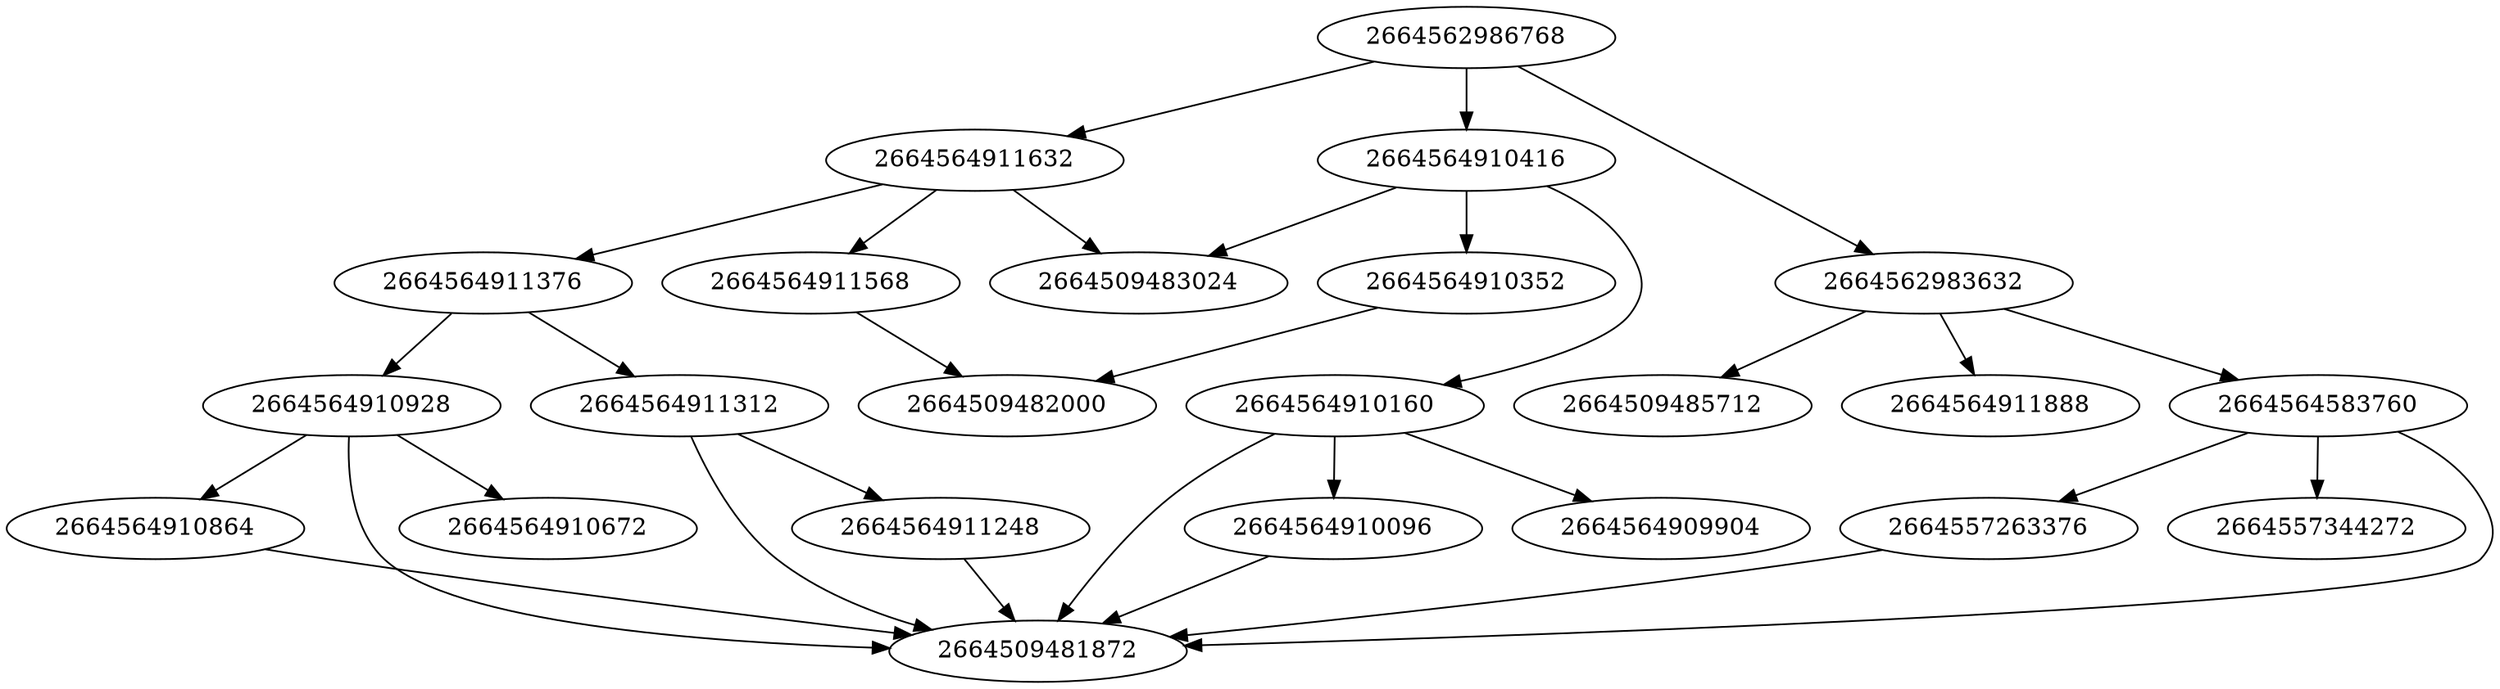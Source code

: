 strict digraph {
2664564910864 [type=Name];
2664562986768 [type=If];
2664557263376 [type=Name];
2664557344272 [type=Constant];
2664509481872 [type=Load];
2664564911632 [type=AugAssign];
2664509485712 [type=Eq];
2664564911888 [type=Constant];
2664509483024 [type=Add];
2664564911376 [type=Call];
2664564910096 [type=Name];
2664564910352 [type=Name];
2664564911248 [type=Name];
2664564910416 [type=AugAssign];
2664564910672 [type=Constant];
2664562983632 [type=Compare];
2664564910928 [type=Subscript];
2664564909904 [type=Constant];
2664564910160 [type=Subscript];
2664564911312 [type=Attribute];
2664564583760 [type=Subscript];
2664564911568 [type=Name];
2664509482000 [type=Store];
2664564910864 -> 2664509481872;
2664562986768 -> 2664562983632;
2664562986768 -> 2664564911632;
2664562986768 -> 2664564910416;
2664557263376 -> 2664509481872;
2664564911632 -> 2664564911568;
2664564911632 -> 2664509483024;
2664564911632 -> 2664564911376;
2664564911376 -> 2664564911312;
2664564911376 -> 2664564910928;
2664564910096 -> 2664509481872;
2664564910352 -> 2664509482000;
2664564911248 -> 2664509481872;
2664564910416 -> 2664564910352;
2664564910416 -> 2664509483024;
2664564910416 -> 2664564910160;
2664562983632 -> 2664564583760;
2664562983632 -> 2664509485712;
2664562983632 -> 2664564911888;
2664564910928 -> 2664564910864;
2664564910928 -> 2664564910672;
2664564910928 -> 2664509481872;
2664564910160 -> 2664564910096;
2664564910160 -> 2664564909904;
2664564910160 -> 2664509481872;
2664564911312 -> 2664564911248;
2664564911312 -> 2664509481872;
2664564583760 -> 2664557263376;
2664564583760 -> 2664557344272;
2664564583760 -> 2664509481872;
2664564911568 -> 2664509482000;
}
